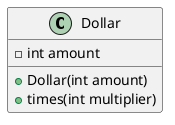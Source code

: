 @startuml
'https://plantuml.com/class-diagram

'left to right direction

class Dollar {
-int amount
+Dollar(int amount)
+times(int multiplier)
}
@enduml